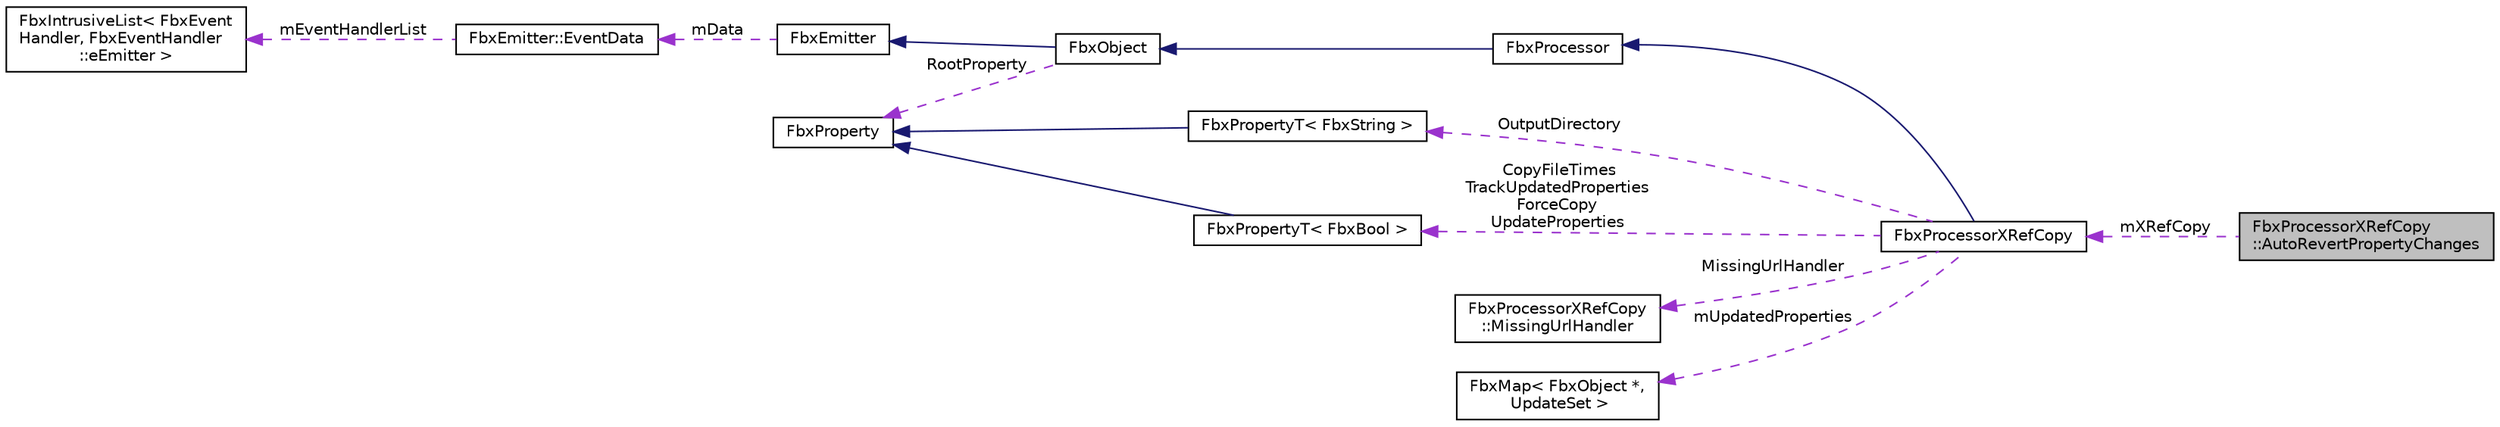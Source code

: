 digraph "FbxProcessorXRefCopy::AutoRevertPropertyChanges"
{
  edge [fontname="Helvetica",fontsize="10",labelfontname="Helvetica",labelfontsize="10"];
  node [fontname="Helvetica",fontsize="10",shape=record];
  rankdir="LR";
  Node1 [label="FbxProcessorXRefCopy\l::AutoRevertPropertyChanges",height=0.2,width=0.4,color="black", fillcolor="grey75", style="filled", fontcolor="black"];
  Node2 -> Node1 [dir="back",color="darkorchid3",fontsize="10",style="dashed",label=" mXRefCopy" ];
  Node2 [label="FbxProcessorXRefCopy",height=0.2,width=0.4,color="black", fillcolor="white", style="filled",URL="$class_fbx_processor_x_ref_copy.html"];
  Node3 -> Node2 [dir="back",color="midnightblue",fontsize="10",style="solid"];
  Node3 [label="FbxProcessor",height=0.2,width=0.4,color="black", fillcolor="white", style="filled",URL="$class_fbx_processor.html"];
  Node4 -> Node3 [dir="back",color="midnightblue",fontsize="10",style="solid"];
  Node4 [label="FbxObject",height=0.2,width=0.4,color="black", fillcolor="white", style="filled",URL="$class_fbx_object.html"];
  Node5 -> Node4 [dir="back",color="midnightblue",fontsize="10",style="solid"];
  Node5 [label="FbxEmitter",height=0.2,width=0.4,color="black", fillcolor="white", style="filled",URL="$class_fbx_emitter.html"];
  Node6 -> Node5 [dir="back",color="darkorchid3",fontsize="10",style="dashed",label=" mData" ];
  Node6 [label="FbxEmitter::EventData",height=0.2,width=0.4,color="black", fillcolor="white", style="filled",URL="$struct_fbx_emitter_1_1_event_data.html"];
  Node7 -> Node6 [dir="back",color="darkorchid3",fontsize="10",style="dashed",label=" mEventHandlerList" ];
  Node7 [label="FbxIntrusiveList\< FbxEvent\lHandler, FbxEventHandler\l::eEmitter \>",height=0.2,width=0.4,color="black", fillcolor="white", style="filled",URL="$class_fbx_intrusive_list.html"];
  Node8 -> Node4 [dir="back",color="darkorchid3",fontsize="10",style="dashed",label=" RootProperty" ];
  Node8 [label="FbxProperty",height=0.2,width=0.4,color="black", fillcolor="white", style="filled",URL="$class_fbx_property.html",tooltip="Class to hold user properties. "];
  Node9 -> Node2 [dir="back",color="darkorchid3",fontsize="10",style="dashed",label=" MissingUrlHandler" ];
  Node9 [label="FbxProcessorXRefCopy\l::MissingUrlHandler",height=0.2,width=0.4,color="black", fillcolor="white", style="filled",URL="$class_fbx_processor_x_ref_copy_1_1_missing_url_handler.html"];
  Node10 -> Node2 [dir="back",color="darkorchid3",fontsize="10",style="dashed",label=" OutputDirectory" ];
  Node10 [label="FbxPropertyT\< FbxString \>",height=0.2,width=0.4,color="black", fillcolor="white", style="filled",URL="$class_fbx_property_t.html"];
  Node8 -> Node10 [dir="back",color="midnightblue",fontsize="10",style="solid"];
  Node11 -> Node2 [dir="back",color="darkorchid3",fontsize="10",style="dashed",label=" CopyFileTimes\nTrackUpdatedProperties\nForceCopy\nUpdateProperties" ];
  Node11 [label="FbxPropertyT\< FbxBool \>",height=0.2,width=0.4,color="black", fillcolor="white", style="filled",URL="$class_fbx_property_t.html"];
  Node8 -> Node11 [dir="back",color="midnightblue",fontsize="10",style="solid"];
  Node12 -> Node2 [dir="back",color="darkorchid3",fontsize="10",style="dashed",label=" mUpdatedProperties" ];
  Node12 [label="FbxMap\< FbxObject *,\l UpdateSet \>",height=0.2,width=0.4,color="black", fillcolor="white", style="filled",URL="$class_fbx_map.html"];
}
